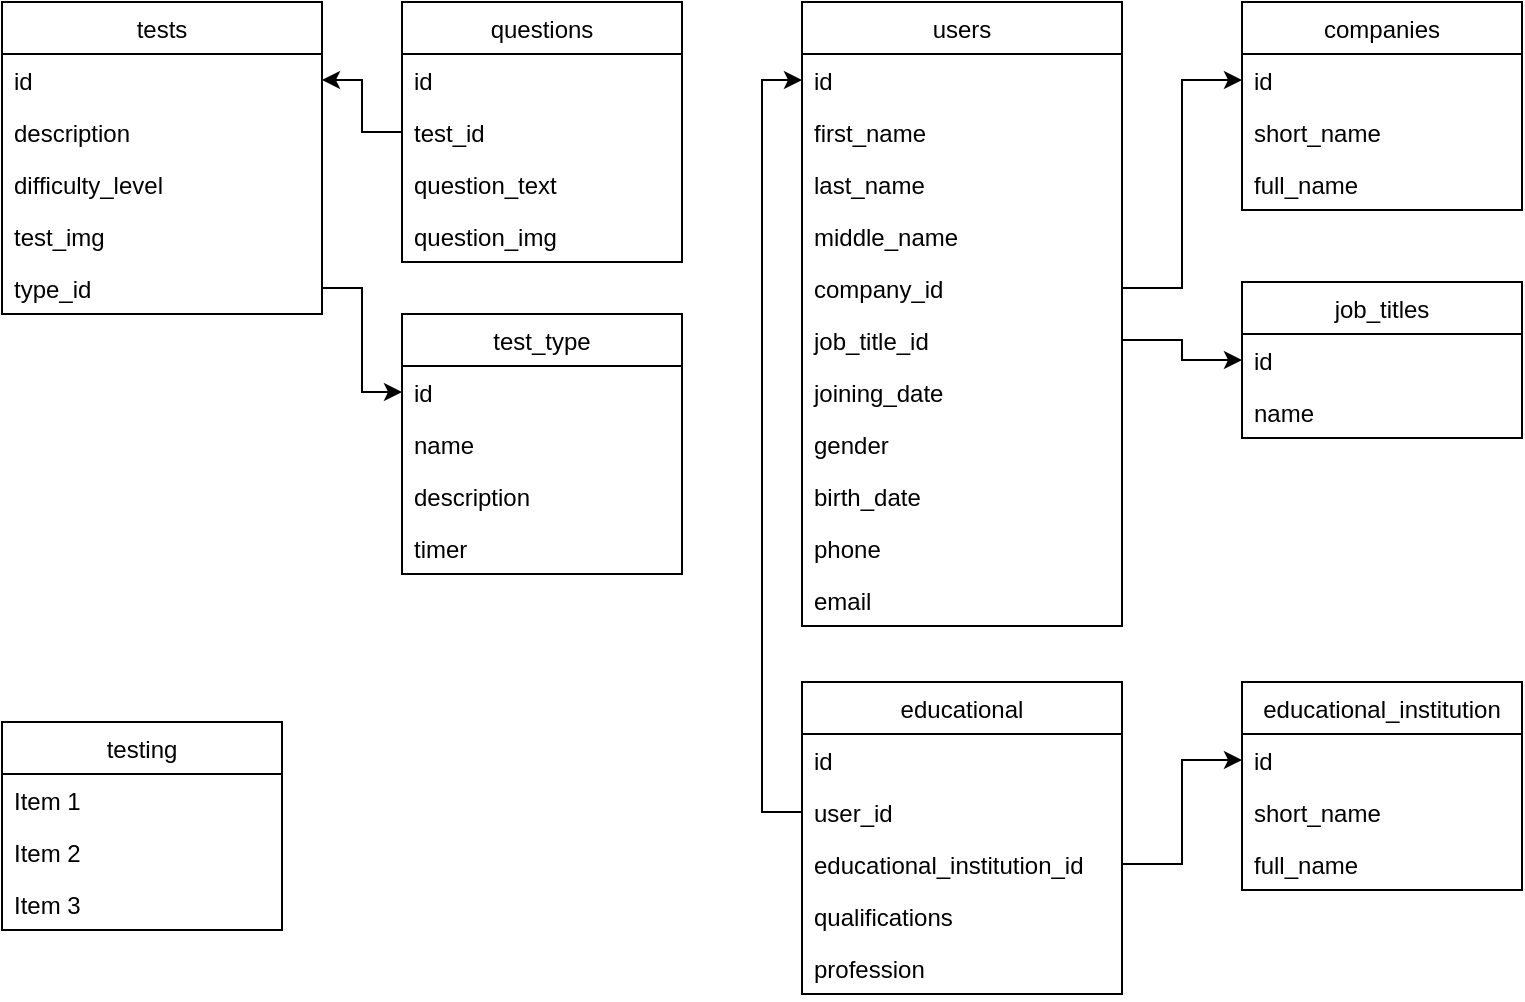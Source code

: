 <mxfile version="14.6.13" type="device"><diagram id="7JWTnPwAXVXs9UzlSHlt" name="Page-1"><mxGraphModel dx="1088" dy="631" grid="1" gridSize="10" guides="1" tooltips="1" connect="1" arrows="1" fold="1" page="1" pageScale="1" pageWidth="827" pageHeight="1169" math="0" shadow="0"><root><mxCell id="0"/><mxCell id="1" parent="0"/><mxCell id="TUkJqjSI1alObRBV-dlk-2" value="tests" style="swimlane;fontStyle=0;childLayout=stackLayout;horizontal=1;startSize=26;horizontalStack=0;resizeParent=1;resizeParentMax=0;resizeLast=0;collapsible=1;marginBottom=0;" parent="1" vertex="1"><mxGeometry x="40" y="40" width="160" height="156" as="geometry"/></mxCell><mxCell id="TUkJqjSI1alObRBV-dlk-3" value="id" style="text;strokeColor=none;fillColor=none;align=left;verticalAlign=top;spacingLeft=4;spacingRight=4;overflow=hidden;rotatable=0;points=[[0,0.5],[1,0.5]];portConstraint=eastwest;" parent="TUkJqjSI1alObRBV-dlk-2" vertex="1"><mxGeometry y="26" width="160" height="26" as="geometry"/></mxCell><mxCell id="TUkJqjSI1alObRBV-dlk-4" value="description" style="text;strokeColor=none;fillColor=none;align=left;verticalAlign=top;spacingLeft=4;spacingRight=4;overflow=hidden;rotatable=0;points=[[0,0.5],[1,0.5]];portConstraint=eastwest;" parent="TUkJqjSI1alObRBV-dlk-2" vertex="1"><mxGeometry y="52" width="160" height="26" as="geometry"/></mxCell><mxCell id="TUkJqjSI1alObRBV-dlk-5" value="difficulty_level" style="text;strokeColor=none;fillColor=none;align=left;verticalAlign=top;spacingLeft=4;spacingRight=4;overflow=hidden;rotatable=0;points=[[0,0.5],[1,0.5]];portConstraint=eastwest;" parent="TUkJqjSI1alObRBV-dlk-2" vertex="1"><mxGeometry y="78" width="160" height="26" as="geometry"/></mxCell><mxCell id="TUkJqjSI1alObRBV-dlk-6" value="test_img" style="text;strokeColor=none;fillColor=none;align=left;verticalAlign=top;spacingLeft=4;spacingRight=4;overflow=hidden;rotatable=0;points=[[0,0.5],[1,0.5]];portConstraint=eastwest;" parent="TUkJqjSI1alObRBV-dlk-2" vertex="1"><mxGeometry y="104" width="160" height="26" as="geometry"/></mxCell><mxCell id="TUkJqjSI1alObRBV-dlk-7" value="type_id" style="text;strokeColor=none;fillColor=none;align=left;verticalAlign=top;spacingLeft=4;spacingRight=4;overflow=hidden;rotatable=0;points=[[0,0.5],[1,0.5]];portConstraint=eastwest;" parent="TUkJqjSI1alObRBV-dlk-2" vertex="1"><mxGeometry y="130" width="160" height="26" as="geometry"/></mxCell><mxCell id="TUkJqjSI1alObRBV-dlk-8" value="questions" style="swimlane;fontStyle=0;childLayout=stackLayout;horizontal=1;startSize=26;horizontalStack=0;resizeParent=1;resizeParentMax=0;resizeLast=0;collapsible=1;marginBottom=0;" parent="1" vertex="1"><mxGeometry x="240" y="40" width="140" height="130" as="geometry"/></mxCell><mxCell id="TUkJqjSI1alObRBV-dlk-9" value="id" style="text;strokeColor=none;fillColor=none;align=left;verticalAlign=top;spacingLeft=4;spacingRight=4;overflow=hidden;rotatable=0;points=[[0,0.5],[1,0.5]];portConstraint=eastwest;" parent="TUkJqjSI1alObRBV-dlk-8" vertex="1"><mxGeometry y="26" width="140" height="26" as="geometry"/></mxCell><mxCell id="TUkJqjSI1alObRBV-dlk-10" value="test_id" style="text;strokeColor=none;fillColor=none;align=left;verticalAlign=top;spacingLeft=4;spacingRight=4;overflow=hidden;rotatable=0;points=[[0,0.5],[1,0.5]];portConstraint=eastwest;" parent="TUkJqjSI1alObRBV-dlk-8" vertex="1"><mxGeometry y="52" width="140" height="26" as="geometry"/></mxCell><mxCell id="TUkJqjSI1alObRBV-dlk-11" value="question_text" style="text;strokeColor=none;fillColor=none;align=left;verticalAlign=top;spacingLeft=4;spacingRight=4;overflow=hidden;rotatable=0;points=[[0,0.5],[1,0.5]];portConstraint=eastwest;" parent="TUkJqjSI1alObRBV-dlk-8" vertex="1"><mxGeometry y="78" width="140" height="26" as="geometry"/></mxCell><mxCell id="TUkJqjSI1alObRBV-dlk-12" value="question_img" style="text;strokeColor=none;fillColor=none;align=left;verticalAlign=top;spacingLeft=4;spacingRight=4;overflow=hidden;rotatable=0;points=[[0,0.5],[1,0.5]];portConstraint=eastwest;" parent="TUkJqjSI1alObRBV-dlk-8" vertex="1"><mxGeometry y="104" width="140" height="26" as="geometry"/></mxCell><mxCell id="TUkJqjSI1alObRBV-dlk-13" style="edgeStyle=orthogonalEdgeStyle;rounded=0;orthogonalLoop=1;jettySize=auto;html=1;" parent="1" source="TUkJqjSI1alObRBV-dlk-10" target="TUkJqjSI1alObRBV-dlk-3" edge="1"><mxGeometry relative="1" as="geometry"/></mxCell><mxCell id="TUkJqjSI1alObRBV-dlk-14" value="test_type" style="swimlane;fontStyle=0;childLayout=stackLayout;horizontal=1;startSize=26;horizontalStack=0;resizeParent=1;resizeParentMax=0;resizeLast=0;collapsible=1;marginBottom=0;" parent="1" vertex="1"><mxGeometry x="240" y="196" width="140" height="130" as="geometry"/></mxCell><mxCell id="TUkJqjSI1alObRBV-dlk-15" value="id" style="text;strokeColor=none;fillColor=none;align=left;verticalAlign=top;spacingLeft=4;spacingRight=4;overflow=hidden;rotatable=0;points=[[0,0.5],[1,0.5]];portConstraint=eastwest;" parent="TUkJqjSI1alObRBV-dlk-14" vertex="1"><mxGeometry y="26" width="140" height="26" as="geometry"/></mxCell><mxCell id="TUkJqjSI1alObRBV-dlk-16" value="name" style="text;strokeColor=none;fillColor=none;align=left;verticalAlign=top;spacingLeft=4;spacingRight=4;overflow=hidden;rotatable=0;points=[[0,0.5],[1,0.5]];portConstraint=eastwest;" parent="TUkJqjSI1alObRBV-dlk-14" vertex="1"><mxGeometry y="52" width="140" height="26" as="geometry"/></mxCell><mxCell id="TUkJqjSI1alObRBV-dlk-17" value="description" style="text;strokeColor=none;fillColor=none;align=left;verticalAlign=top;spacingLeft=4;spacingRight=4;overflow=hidden;rotatable=0;points=[[0,0.5],[1,0.5]];portConstraint=eastwest;" parent="TUkJqjSI1alObRBV-dlk-14" vertex="1"><mxGeometry y="78" width="140" height="26" as="geometry"/></mxCell><mxCell id="TUkJqjSI1alObRBV-dlk-19" value="timer" style="text;strokeColor=none;fillColor=none;align=left;verticalAlign=top;spacingLeft=4;spacingRight=4;overflow=hidden;rotatable=0;points=[[0,0.5],[1,0.5]];portConstraint=eastwest;" parent="TUkJqjSI1alObRBV-dlk-14" vertex="1"><mxGeometry y="104" width="140" height="26" as="geometry"/></mxCell><mxCell id="TUkJqjSI1alObRBV-dlk-21" style="edgeStyle=orthogonalEdgeStyle;rounded=0;orthogonalLoop=1;jettySize=auto;html=1;entryX=0;entryY=0.5;entryDx=0;entryDy=0;" parent="1" source="TUkJqjSI1alObRBV-dlk-7" target="TUkJqjSI1alObRBV-dlk-15" edge="1"><mxGeometry relative="1" as="geometry"/></mxCell><mxCell id="advM98SU0vVYNTJXUE-l-1" value="testing" style="swimlane;fontStyle=0;childLayout=stackLayout;horizontal=1;startSize=26;horizontalStack=0;resizeParent=1;resizeParentMax=0;resizeLast=0;collapsible=1;marginBottom=0;" vertex="1" parent="1"><mxGeometry x="40" y="400" width="140" height="104" as="geometry"/></mxCell><mxCell id="advM98SU0vVYNTJXUE-l-2" value="Item 1" style="text;strokeColor=none;fillColor=none;align=left;verticalAlign=top;spacingLeft=4;spacingRight=4;overflow=hidden;rotatable=0;points=[[0,0.5],[1,0.5]];portConstraint=eastwest;" vertex="1" parent="advM98SU0vVYNTJXUE-l-1"><mxGeometry y="26" width="140" height="26" as="geometry"/></mxCell><mxCell id="advM98SU0vVYNTJXUE-l-3" value="Item 2" style="text;strokeColor=none;fillColor=none;align=left;verticalAlign=top;spacingLeft=4;spacingRight=4;overflow=hidden;rotatable=0;points=[[0,0.5],[1,0.5]];portConstraint=eastwest;" vertex="1" parent="advM98SU0vVYNTJXUE-l-1"><mxGeometry y="52" width="140" height="26" as="geometry"/></mxCell><mxCell id="advM98SU0vVYNTJXUE-l-4" value="Item 3" style="text;strokeColor=none;fillColor=none;align=left;verticalAlign=top;spacingLeft=4;spacingRight=4;overflow=hidden;rotatable=0;points=[[0,0.5],[1,0.5]];portConstraint=eastwest;" vertex="1" parent="advM98SU0vVYNTJXUE-l-1"><mxGeometry y="78" width="140" height="26" as="geometry"/></mxCell><mxCell id="advM98SU0vVYNTJXUE-l-5" value="users" style="swimlane;fontStyle=0;childLayout=stackLayout;horizontal=1;startSize=26;horizontalStack=0;resizeParent=1;resizeParentMax=0;resizeLast=0;collapsible=1;marginBottom=0;" vertex="1" parent="1"><mxGeometry x="440" y="40" width="160" height="312" as="geometry"/></mxCell><mxCell id="advM98SU0vVYNTJXUE-l-6" value="id" style="text;strokeColor=none;fillColor=none;align=left;verticalAlign=top;spacingLeft=4;spacingRight=4;overflow=hidden;rotatable=0;points=[[0,0.5],[1,0.5]];portConstraint=eastwest;" vertex="1" parent="advM98SU0vVYNTJXUE-l-5"><mxGeometry y="26" width="160" height="26" as="geometry"/></mxCell><mxCell id="advM98SU0vVYNTJXUE-l-7" value="first_name" style="text;strokeColor=none;fillColor=none;align=left;verticalAlign=top;spacingLeft=4;spacingRight=4;overflow=hidden;rotatable=0;points=[[0,0.5],[1,0.5]];portConstraint=eastwest;" vertex="1" parent="advM98SU0vVYNTJXUE-l-5"><mxGeometry y="52" width="160" height="26" as="geometry"/></mxCell><mxCell id="advM98SU0vVYNTJXUE-l-8" value="last_name" style="text;strokeColor=none;fillColor=none;align=left;verticalAlign=top;spacingLeft=4;spacingRight=4;overflow=hidden;rotatable=0;points=[[0,0.5],[1,0.5]];portConstraint=eastwest;" vertex="1" parent="advM98SU0vVYNTJXUE-l-5"><mxGeometry y="78" width="160" height="26" as="geometry"/></mxCell><mxCell id="advM98SU0vVYNTJXUE-l-9" value="middle_name" style="text;strokeColor=none;fillColor=none;align=left;verticalAlign=top;spacingLeft=4;spacingRight=4;overflow=hidden;rotatable=0;points=[[0,0.5],[1,0.5]];portConstraint=eastwest;" vertex="1" parent="advM98SU0vVYNTJXUE-l-5"><mxGeometry y="104" width="160" height="26" as="geometry"/></mxCell><mxCell id="advM98SU0vVYNTJXUE-l-10" value="company_id" style="text;strokeColor=none;fillColor=none;align=left;verticalAlign=top;spacingLeft=4;spacingRight=4;overflow=hidden;rotatable=0;points=[[0,0.5],[1,0.5]];portConstraint=eastwest;" vertex="1" parent="advM98SU0vVYNTJXUE-l-5"><mxGeometry y="130" width="160" height="26" as="geometry"/></mxCell><mxCell id="advM98SU0vVYNTJXUE-l-11" value="job_title_id" style="text;strokeColor=none;fillColor=none;align=left;verticalAlign=top;spacingLeft=4;spacingRight=4;overflow=hidden;rotatable=0;points=[[0,0.5],[1,0.5]];portConstraint=eastwest;" vertex="1" parent="advM98SU0vVYNTJXUE-l-5"><mxGeometry y="156" width="160" height="26" as="geometry"/></mxCell><mxCell id="advM98SU0vVYNTJXUE-l-40" value="joining_date" style="text;strokeColor=none;fillColor=none;align=left;verticalAlign=top;spacingLeft=4;spacingRight=4;overflow=hidden;rotatable=0;points=[[0,0.5],[1,0.5]];portConstraint=eastwest;" vertex="1" parent="advM98SU0vVYNTJXUE-l-5"><mxGeometry y="182" width="160" height="26" as="geometry"/></mxCell><mxCell id="advM98SU0vVYNTJXUE-l-12" value="gender" style="text;strokeColor=none;fillColor=none;align=left;verticalAlign=top;spacingLeft=4;spacingRight=4;overflow=hidden;rotatable=0;points=[[0,0.5],[1,0.5]];portConstraint=eastwest;" vertex="1" parent="advM98SU0vVYNTJXUE-l-5"><mxGeometry y="208" width="160" height="26" as="geometry"/></mxCell><mxCell id="advM98SU0vVYNTJXUE-l-13" value="birth_date" style="text;strokeColor=none;fillColor=none;align=left;verticalAlign=top;spacingLeft=4;spacingRight=4;overflow=hidden;rotatable=0;points=[[0,0.5],[1,0.5]];portConstraint=eastwest;" vertex="1" parent="advM98SU0vVYNTJXUE-l-5"><mxGeometry y="234" width="160" height="26" as="geometry"/></mxCell><mxCell id="advM98SU0vVYNTJXUE-l-25" value="phone" style="text;strokeColor=none;fillColor=none;align=left;verticalAlign=top;spacingLeft=4;spacingRight=4;overflow=hidden;rotatable=0;points=[[0,0.5],[1,0.5]];portConstraint=eastwest;" vertex="1" parent="advM98SU0vVYNTJXUE-l-5"><mxGeometry y="260" width="160" height="26" as="geometry"/></mxCell><mxCell id="advM98SU0vVYNTJXUE-l-26" value="email" style="text;strokeColor=none;fillColor=none;align=left;verticalAlign=top;spacingLeft=4;spacingRight=4;overflow=hidden;rotatable=0;points=[[0,0.5],[1,0.5]];portConstraint=eastwest;" vertex="1" parent="advM98SU0vVYNTJXUE-l-5"><mxGeometry y="286" width="160" height="26" as="geometry"/></mxCell><mxCell id="advM98SU0vVYNTJXUE-l-14" value="companies" style="swimlane;fontStyle=0;childLayout=stackLayout;horizontal=1;startSize=26;horizontalStack=0;resizeParent=1;resizeParentMax=0;resizeLast=0;collapsible=1;marginBottom=0;" vertex="1" parent="1"><mxGeometry x="660" y="40" width="140" height="104" as="geometry"/></mxCell><mxCell id="advM98SU0vVYNTJXUE-l-15" value="id" style="text;strokeColor=none;fillColor=none;align=left;verticalAlign=top;spacingLeft=4;spacingRight=4;overflow=hidden;rotatable=0;points=[[0,0.5],[1,0.5]];portConstraint=eastwest;" vertex="1" parent="advM98SU0vVYNTJXUE-l-14"><mxGeometry y="26" width="140" height="26" as="geometry"/></mxCell><mxCell id="advM98SU0vVYNTJXUE-l-16" value="short_name" style="text;strokeColor=none;fillColor=none;align=left;verticalAlign=top;spacingLeft=4;spacingRight=4;overflow=hidden;rotatable=0;points=[[0,0.5],[1,0.5]];portConstraint=eastwest;" vertex="1" parent="advM98SU0vVYNTJXUE-l-14"><mxGeometry y="52" width="140" height="26" as="geometry"/></mxCell><mxCell id="advM98SU0vVYNTJXUE-l-17" value="full_name" style="text;strokeColor=none;fillColor=none;align=left;verticalAlign=top;spacingLeft=4;spacingRight=4;overflow=hidden;rotatable=0;points=[[0,0.5],[1,0.5]];portConstraint=eastwest;" vertex="1" parent="advM98SU0vVYNTJXUE-l-14"><mxGeometry y="78" width="140" height="26" as="geometry"/></mxCell><mxCell id="advM98SU0vVYNTJXUE-l-18" style="edgeStyle=orthogonalEdgeStyle;rounded=0;orthogonalLoop=1;jettySize=auto;html=1;entryX=0;entryY=0.5;entryDx=0;entryDy=0;" edge="1" parent="1" source="advM98SU0vVYNTJXUE-l-10" target="advM98SU0vVYNTJXUE-l-15"><mxGeometry relative="1" as="geometry"/></mxCell><mxCell id="advM98SU0vVYNTJXUE-l-19" value="job_titles" style="swimlane;fontStyle=0;childLayout=stackLayout;horizontal=1;startSize=26;horizontalStack=0;resizeParent=1;resizeParentMax=0;resizeLast=0;collapsible=1;marginBottom=0;" vertex="1" parent="1"><mxGeometry x="660" y="180" width="140" height="78" as="geometry"/></mxCell><mxCell id="advM98SU0vVYNTJXUE-l-20" value="id" style="text;strokeColor=none;fillColor=none;align=left;verticalAlign=top;spacingLeft=4;spacingRight=4;overflow=hidden;rotatable=0;points=[[0,0.5],[1,0.5]];portConstraint=eastwest;" vertex="1" parent="advM98SU0vVYNTJXUE-l-19"><mxGeometry y="26" width="140" height="26" as="geometry"/></mxCell><mxCell id="advM98SU0vVYNTJXUE-l-21" value="name" style="text;strokeColor=none;fillColor=none;align=left;verticalAlign=top;spacingLeft=4;spacingRight=4;overflow=hidden;rotatable=0;points=[[0,0.5],[1,0.5]];portConstraint=eastwest;" vertex="1" parent="advM98SU0vVYNTJXUE-l-19"><mxGeometry y="52" width="140" height="26" as="geometry"/></mxCell><mxCell id="advM98SU0vVYNTJXUE-l-23" style="edgeStyle=orthogonalEdgeStyle;rounded=0;orthogonalLoop=1;jettySize=auto;html=1;entryX=0;entryY=0.5;entryDx=0;entryDy=0;" edge="1" parent="1" source="advM98SU0vVYNTJXUE-l-11" target="advM98SU0vVYNTJXUE-l-20"><mxGeometry relative="1" as="geometry"/></mxCell><mxCell id="advM98SU0vVYNTJXUE-l-27" value="educational" style="swimlane;fontStyle=0;childLayout=stackLayout;horizontal=1;startSize=26;horizontalStack=0;resizeParent=1;resizeParentMax=0;resizeLast=0;collapsible=1;marginBottom=0;" vertex="1" parent="1"><mxGeometry x="440" y="380" width="160" height="156" as="geometry"/></mxCell><mxCell id="advM98SU0vVYNTJXUE-l-28" value="id" style="text;strokeColor=none;fillColor=none;align=left;verticalAlign=top;spacingLeft=4;spacingRight=4;overflow=hidden;rotatable=0;points=[[0,0.5],[1,0.5]];portConstraint=eastwest;" vertex="1" parent="advM98SU0vVYNTJXUE-l-27"><mxGeometry y="26" width="160" height="26" as="geometry"/></mxCell><mxCell id="advM98SU0vVYNTJXUE-l-29" value="user_id" style="text;strokeColor=none;fillColor=none;align=left;verticalAlign=top;spacingLeft=4;spacingRight=4;overflow=hidden;rotatable=0;points=[[0,0.5],[1,0.5]];portConstraint=eastwest;" vertex="1" parent="advM98SU0vVYNTJXUE-l-27"><mxGeometry y="52" width="160" height="26" as="geometry"/></mxCell><mxCell id="advM98SU0vVYNTJXUE-l-30" value="educational_institution_id" style="text;strokeColor=none;fillColor=none;align=left;verticalAlign=top;spacingLeft=4;spacingRight=4;overflow=hidden;rotatable=0;points=[[0,0.5],[1,0.5]];portConstraint=eastwest;" vertex="1" parent="advM98SU0vVYNTJXUE-l-27"><mxGeometry y="78" width="160" height="26" as="geometry"/></mxCell><mxCell id="advM98SU0vVYNTJXUE-l-37" value="qualifications" style="text;strokeColor=none;fillColor=none;align=left;verticalAlign=top;spacingLeft=4;spacingRight=4;overflow=hidden;rotatable=0;points=[[0,0.5],[1,0.5]];portConstraint=eastwest;" vertex="1" parent="advM98SU0vVYNTJXUE-l-27"><mxGeometry y="104" width="160" height="26" as="geometry"/></mxCell><mxCell id="advM98SU0vVYNTJXUE-l-38" value="profession" style="text;strokeColor=none;fillColor=none;align=left;verticalAlign=top;spacingLeft=4;spacingRight=4;overflow=hidden;rotatable=0;points=[[0,0.5],[1,0.5]];portConstraint=eastwest;" vertex="1" parent="advM98SU0vVYNTJXUE-l-27"><mxGeometry y="130" width="160" height="26" as="geometry"/></mxCell><mxCell id="advM98SU0vVYNTJXUE-l-32" value="educational_institution" style="swimlane;fontStyle=0;childLayout=stackLayout;horizontal=1;startSize=26;horizontalStack=0;resizeParent=1;resizeParentMax=0;resizeLast=0;collapsible=1;marginBottom=0;" vertex="1" parent="1"><mxGeometry x="660" y="380" width="140" height="104" as="geometry"/></mxCell><mxCell id="advM98SU0vVYNTJXUE-l-33" value="id" style="text;strokeColor=none;fillColor=none;align=left;verticalAlign=top;spacingLeft=4;spacingRight=4;overflow=hidden;rotatable=0;points=[[0,0.5],[1,0.5]];portConstraint=eastwest;" vertex="1" parent="advM98SU0vVYNTJXUE-l-32"><mxGeometry y="26" width="140" height="26" as="geometry"/></mxCell><mxCell id="advM98SU0vVYNTJXUE-l-34" value="short_name" style="text;strokeColor=none;fillColor=none;align=left;verticalAlign=top;spacingLeft=4;spacingRight=4;overflow=hidden;rotatable=0;points=[[0,0.5],[1,0.5]];portConstraint=eastwest;" vertex="1" parent="advM98SU0vVYNTJXUE-l-32"><mxGeometry y="52" width="140" height="26" as="geometry"/></mxCell><mxCell id="advM98SU0vVYNTJXUE-l-35" value="full_name" style="text;strokeColor=none;fillColor=none;align=left;verticalAlign=top;spacingLeft=4;spacingRight=4;overflow=hidden;rotatable=0;points=[[0,0.5],[1,0.5]];portConstraint=eastwest;" vertex="1" parent="advM98SU0vVYNTJXUE-l-32"><mxGeometry y="78" width="140" height="26" as="geometry"/></mxCell><mxCell id="advM98SU0vVYNTJXUE-l-36" style="edgeStyle=orthogonalEdgeStyle;rounded=0;orthogonalLoop=1;jettySize=auto;html=1;" edge="1" parent="1" source="advM98SU0vVYNTJXUE-l-30" target="advM98SU0vVYNTJXUE-l-33"><mxGeometry relative="1" as="geometry"/></mxCell><mxCell id="advM98SU0vVYNTJXUE-l-39" style="edgeStyle=orthogonalEdgeStyle;rounded=0;orthogonalLoop=1;jettySize=auto;html=1;entryX=0;entryY=0.5;entryDx=0;entryDy=0;" edge="1" parent="1" source="advM98SU0vVYNTJXUE-l-29" target="advM98SU0vVYNTJXUE-l-6"><mxGeometry relative="1" as="geometry"/></mxCell></root></mxGraphModel></diagram></mxfile>